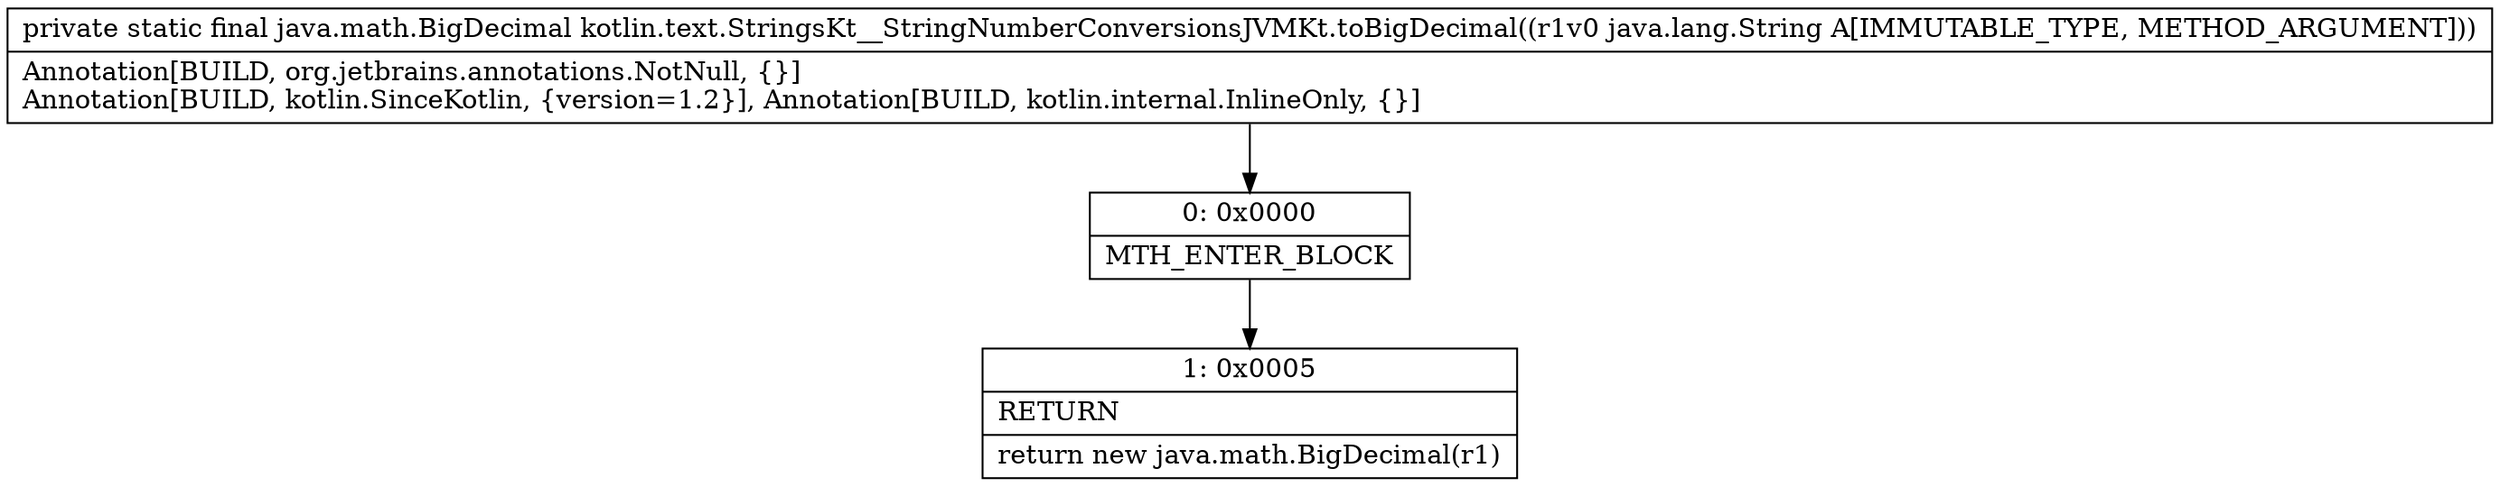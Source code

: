 digraph "CFG forkotlin.text.StringsKt__StringNumberConversionsJVMKt.toBigDecimal(Ljava\/lang\/String;)Ljava\/math\/BigDecimal;" {
Node_0 [shape=record,label="{0\:\ 0x0000|MTH_ENTER_BLOCK\l}"];
Node_1 [shape=record,label="{1\:\ 0x0005|RETURN\l|return new java.math.BigDecimal(r1)\l}"];
MethodNode[shape=record,label="{private static final java.math.BigDecimal kotlin.text.StringsKt__StringNumberConversionsJVMKt.toBigDecimal((r1v0 java.lang.String A[IMMUTABLE_TYPE, METHOD_ARGUMENT]))  | Annotation[BUILD, org.jetbrains.annotations.NotNull, \{\}]\lAnnotation[BUILD, kotlin.SinceKotlin, \{version=1.2\}], Annotation[BUILD, kotlin.internal.InlineOnly, \{\}]\l}"];
MethodNode -> Node_0;
Node_0 -> Node_1;
}


